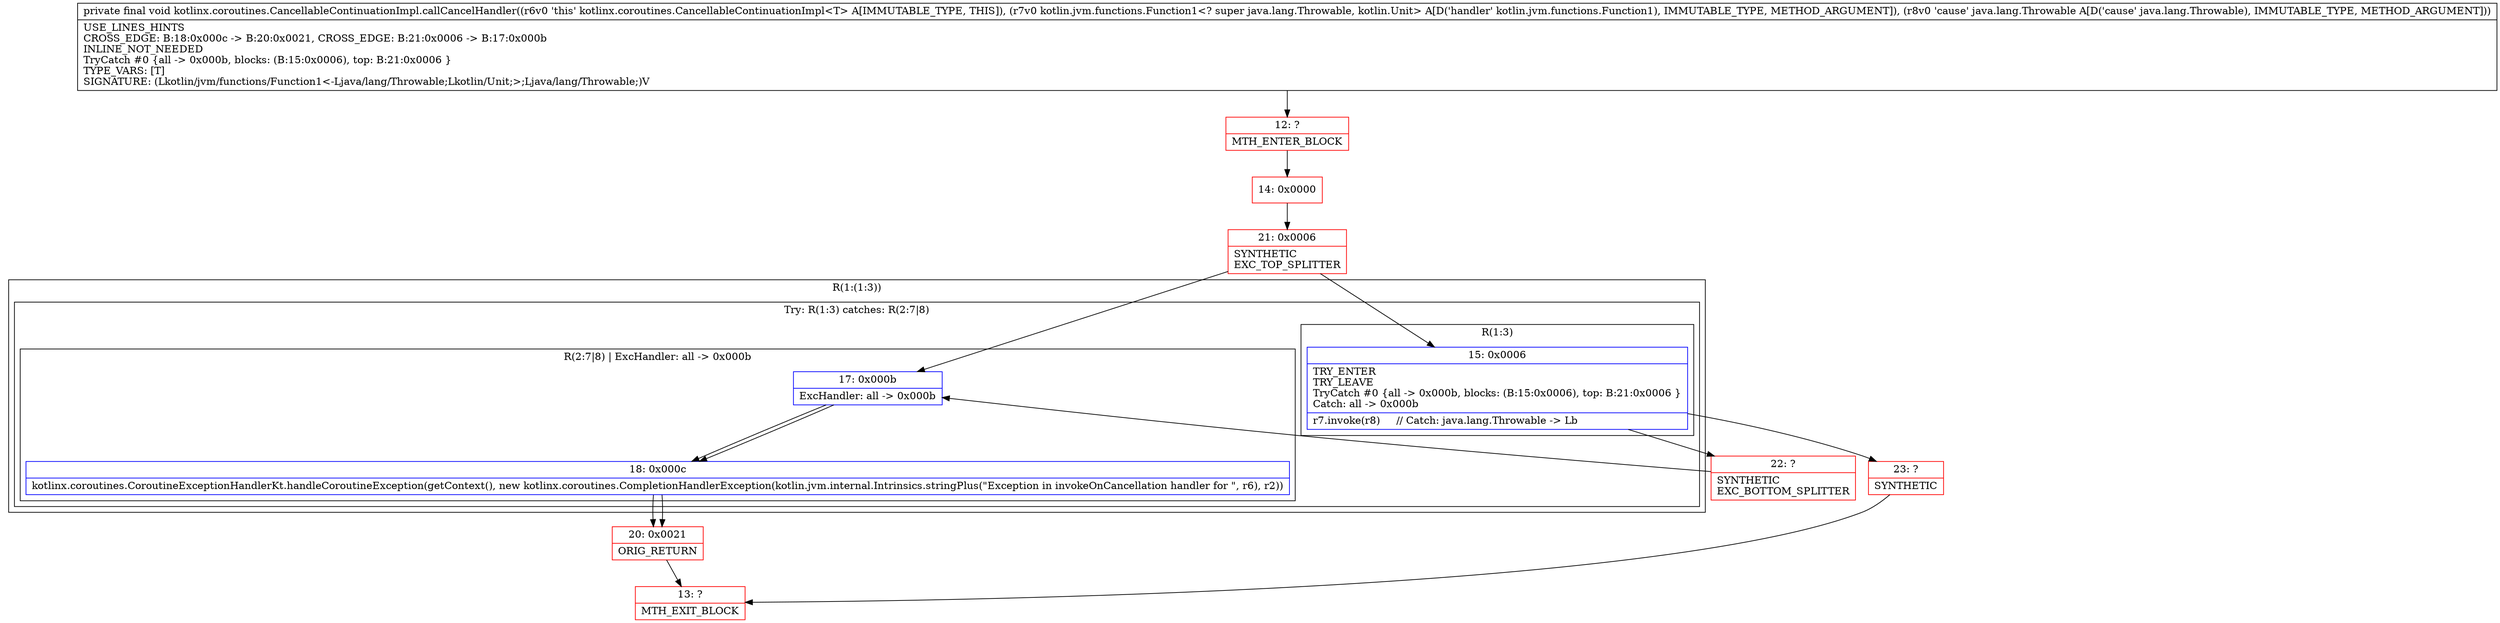 digraph "CFG forkotlinx.coroutines.CancellableContinuationImpl.callCancelHandler(Lkotlin\/jvm\/functions\/Function1;Ljava\/lang\/Throwable;)V" {
subgraph cluster_Region_76561725 {
label = "R(1:(1:3))";
node [shape=record,color=blue];
subgraph cluster_TryCatchRegion_2070275598 {
label = "Try: R(1:3) catches: R(2:7|8)";
node [shape=record,color=blue];
subgraph cluster_Region_924762576 {
label = "R(1:3)";
node [shape=record,color=blue];
Node_15 [shape=record,label="{15\:\ 0x0006|TRY_ENTER\lTRY_LEAVE\lTryCatch #0 \{all \-\> 0x000b, blocks: (B:15:0x0006), top: B:21:0x0006 \}\lCatch: all \-\> 0x000b\l|r7.invoke(r8)     \/\/ Catch: java.lang.Throwable \-\> Lb\l}"];
}
subgraph cluster_Region_1250248702 {
label = "R(2:7|8) | ExcHandler: all \-\> 0x000b\l";
node [shape=record,color=blue];
Node_17 [shape=record,label="{17\:\ 0x000b|ExcHandler: all \-\> 0x000b\l}"];
Node_18 [shape=record,label="{18\:\ 0x000c|kotlinx.coroutines.CoroutineExceptionHandlerKt.handleCoroutineException(getContext(), new kotlinx.coroutines.CompletionHandlerException(kotlin.jvm.internal.Intrinsics.stringPlus(\"Exception in invokeOnCancellation handler for \", r6), r2))\l}"];
}
}
}
subgraph cluster_Region_1250248702 {
label = "R(2:7|8) | ExcHandler: all \-\> 0x000b\l";
node [shape=record,color=blue];
Node_17 [shape=record,label="{17\:\ 0x000b|ExcHandler: all \-\> 0x000b\l}"];
Node_18 [shape=record,label="{18\:\ 0x000c|kotlinx.coroutines.CoroutineExceptionHandlerKt.handleCoroutineException(getContext(), new kotlinx.coroutines.CompletionHandlerException(kotlin.jvm.internal.Intrinsics.stringPlus(\"Exception in invokeOnCancellation handler for \", r6), r2))\l}"];
}
Node_12 [shape=record,color=red,label="{12\:\ ?|MTH_ENTER_BLOCK\l}"];
Node_14 [shape=record,color=red,label="{14\:\ 0x0000}"];
Node_21 [shape=record,color=red,label="{21\:\ 0x0006|SYNTHETIC\lEXC_TOP_SPLITTER\l}"];
Node_22 [shape=record,color=red,label="{22\:\ ?|SYNTHETIC\lEXC_BOTTOM_SPLITTER\l}"];
Node_23 [shape=record,color=red,label="{23\:\ ?|SYNTHETIC\l}"];
Node_13 [shape=record,color=red,label="{13\:\ ?|MTH_EXIT_BLOCK\l}"];
Node_20 [shape=record,color=red,label="{20\:\ 0x0021|ORIG_RETURN\l}"];
MethodNode[shape=record,label="{private final void kotlinx.coroutines.CancellableContinuationImpl.callCancelHandler((r6v0 'this' kotlinx.coroutines.CancellableContinuationImpl\<T\> A[IMMUTABLE_TYPE, THIS]), (r7v0 kotlin.jvm.functions.Function1\<? super java.lang.Throwable, kotlin.Unit\> A[D('handler' kotlin.jvm.functions.Function1), IMMUTABLE_TYPE, METHOD_ARGUMENT]), (r8v0 'cause' java.lang.Throwable A[D('cause' java.lang.Throwable), IMMUTABLE_TYPE, METHOD_ARGUMENT]))  | USE_LINES_HINTS\lCROSS_EDGE: B:18:0x000c \-\> B:20:0x0021, CROSS_EDGE: B:21:0x0006 \-\> B:17:0x000b\lINLINE_NOT_NEEDED\lTryCatch #0 \{all \-\> 0x000b, blocks: (B:15:0x0006), top: B:21:0x0006 \}\lTYPE_VARS: [T]\lSIGNATURE: (Lkotlin\/jvm\/functions\/Function1\<\-Ljava\/lang\/Throwable;Lkotlin\/Unit;\>;Ljava\/lang\/Throwable;)V\l}"];
MethodNode -> Node_12;Node_15 -> Node_22;
Node_15 -> Node_23;
Node_17 -> Node_18;
Node_18 -> Node_20;
Node_17 -> Node_18;
Node_18 -> Node_20;
Node_12 -> Node_14;
Node_14 -> Node_21;
Node_21 -> Node_15;
Node_21 -> Node_17;
Node_22 -> Node_17;
Node_23 -> Node_13;
Node_20 -> Node_13;
}

